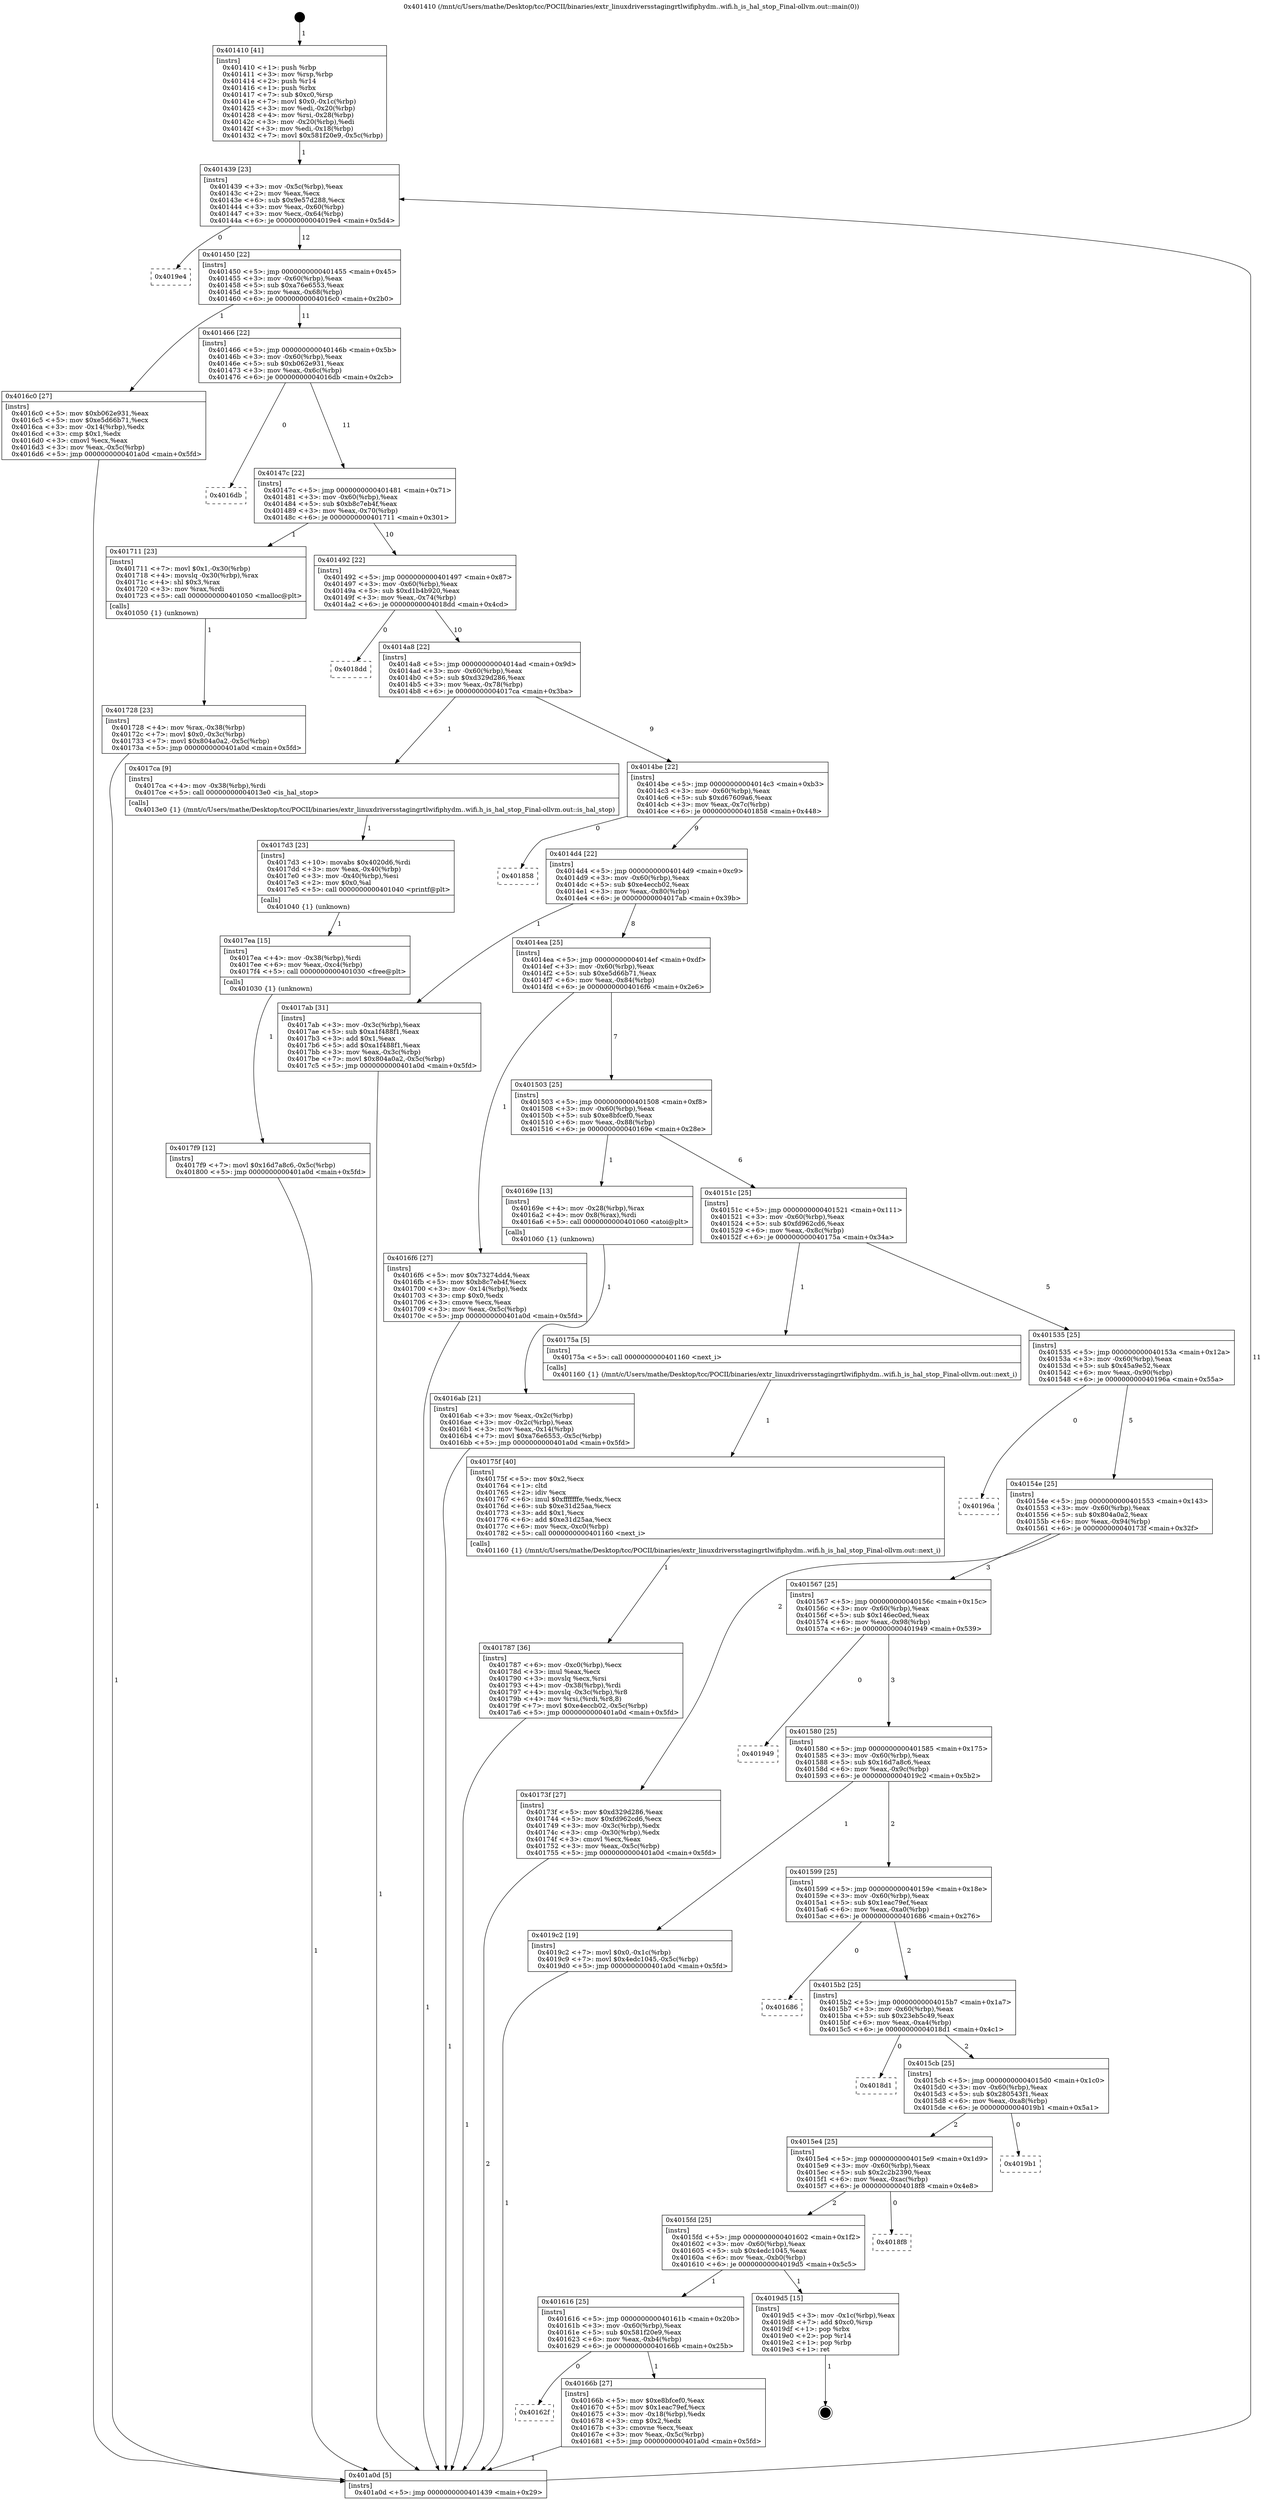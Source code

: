 digraph "0x401410" {
  label = "0x401410 (/mnt/c/Users/mathe/Desktop/tcc/POCII/binaries/extr_linuxdriversstagingrtlwifiphydm..wifi.h_is_hal_stop_Final-ollvm.out::main(0))"
  labelloc = "t"
  node[shape=record]

  Entry [label="",width=0.3,height=0.3,shape=circle,fillcolor=black,style=filled]
  "0x401439" [label="{
     0x401439 [23]\l
     | [instrs]\l
     &nbsp;&nbsp;0x401439 \<+3\>: mov -0x5c(%rbp),%eax\l
     &nbsp;&nbsp;0x40143c \<+2\>: mov %eax,%ecx\l
     &nbsp;&nbsp;0x40143e \<+6\>: sub $0x9e57d288,%ecx\l
     &nbsp;&nbsp;0x401444 \<+3\>: mov %eax,-0x60(%rbp)\l
     &nbsp;&nbsp;0x401447 \<+3\>: mov %ecx,-0x64(%rbp)\l
     &nbsp;&nbsp;0x40144a \<+6\>: je 00000000004019e4 \<main+0x5d4\>\l
  }"]
  "0x4019e4" [label="{
     0x4019e4\l
  }", style=dashed]
  "0x401450" [label="{
     0x401450 [22]\l
     | [instrs]\l
     &nbsp;&nbsp;0x401450 \<+5\>: jmp 0000000000401455 \<main+0x45\>\l
     &nbsp;&nbsp;0x401455 \<+3\>: mov -0x60(%rbp),%eax\l
     &nbsp;&nbsp;0x401458 \<+5\>: sub $0xa76e6553,%eax\l
     &nbsp;&nbsp;0x40145d \<+3\>: mov %eax,-0x68(%rbp)\l
     &nbsp;&nbsp;0x401460 \<+6\>: je 00000000004016c0 \<main+0x2b0\>\l
  }"]
  Exit [label="",width=0.3,height=0.3,shape=circle,fillcolor=black,style=filled,peripheries=2]
  "0x4016c0" [label="{
     0x4016c0 [27]\l
     | [instrs]\l
     &nbsp;&nbsp;0x4016c0 \<+5\>: mov $0xb062e931,%eax\l
     &nbsp;&nbsp;0x4016c5 \<+5\>: mov $0xe5d66b71,%ecx\l
     &nbsp;&nbsp;0x4016ca \<+3\>: mov -0x14(%rbp),%edx\l
     &nbsp;&nbsp;0x4016cd \<+3\>: cmp $0x1,%edx\l
     &nbsp;&nbsp;0x4016d0 \<+3\>: cmovl %ecx,%eax\l
     &nbsp;&nbsp;0x4016d3 \<+3\>: mov %eax,-0x5c(%rbp)\l
     &nbsp;&nbsp;0x4016d6 \<+5\>: jmp 0000000000401a0d \<main+0x5fd\>\l
  }"]
  "0x401466" [label="{
     0x401466 [22]\l
     | [instrs]\l
     &nbsp;&nbsp;0x401466 \<+5\>: jmp 000000000040146b \<main+0x5b\>\l
     &nbsp;&nbsp;0x40146b \<+3\>: mov -0x60(%rbp),%eax\l
     &nbsp;&nbsp;0x40146e \<+5\>: sub $0xb062e931,%eax\l
     &nbsp;&nbsp;0x401473 \<+3\>: mov %eax,-0x6c(%rbp)\l
     &nbsp;&nbsp;0x401476 \<+6\>: je 00000000004016db \<main+0x2cb\>\l
  }"]
  "0x4017f9" [label="{
     0x4017f9 [12]\l
     | [instrs]\l
     &nbsp;&nbsp;0x4017f9 \<+7\>: movl $0x16d7a8c6,-0x5c(%rbp)\l
     &nbsp;&nbsp;0x401800 \<+5\>: jmp 0000000000401a0d \<main+0x5fd\>\l
  }"]
  "0x4016db" [label="{
     0x4016db\l
  }", style=dashed]
  "0x40147c" [label="{
     0x40147c [22]\l
     | [instrs]\l
     &nbsp;&nbsp;0x40147c \<+5\>: jmp 0000000000401481 \<main+0x71\>\l
     &nbsp;&nbsp;0x401481 \<+3\>: mov -0x60(%rbp),%eax\l
     &nbsp;&nbsp;0x401484 \<+5\>: sub $0xb8c7eb4f,%eax\l
     &nbsp;&nbsp;0x401489 \<+3\>: mov %eax,-0x70(%rbp)\l
     &nbsp;&nbsp;0x40148c \<+6\>: je 0000000000401711 \<main+0x301\>\l
  }"]
  "0x4017ea" [label="{
     0x4017ea [15]\l
     | [instrs]\l
     &nbsp;&nbsp;0x4017ea \<+4\>: mov -0x38(%rbp),%rdi\l
     &nbsp;&nbsp;0x4017ee \<+6\>: mov %eax,-0xc4(%rbp)\l
     &nbsp;&nbsp;0x4017f4 \<+5\>: call 0000000000401030 \<free@plt\>\l
     | [calls]\l
     &nbsp;&nbsp;0x401030 \{1\} (unknown)\l
  }"]
  "0x401711" [label="{
     0x401711 [23]\l
     | [instrs]\l
     &nbsp;&nbsp;0x401711 \<+7\>: movl $0x1,-0x30(%rbp)\l
     &nbsp;&nbsp;0x401718 \<+4\>: movslq -0x30(%rbp),%rax\l
     &nbsp;&nbsp;0x40171c \<+4\>: shl $0x3,%rax\l
     &nbsp;&nbsp;0x401720 \<+3\>: mov %rax,%rdi\l
     &nbsp;&nbsp;0x401723 \<+5\>: call 0000000000401050 \<malloc@plt\>\l
     | [calls]\l
     &nbsp;&nbsp;0x401050 \{1\} (unknown)\l
  }"]
  "0x401492" [label="{
     0x401492 [22]\l
     | [instrs]\l
     &nbsp;&nbsp;0x401492 \<+5\>: jmp 0000000000401497 \<main+0x87\>\l
     &nbsp;&nbsp;0x401497 \<+3\>: mov -0x60(%rbp),%eax\l
     &nbsp;&nbsp;0x40149a \<+5\>: sub $0xd1b4b920,%eax\l
     &nbsp;&nbsp;0x40149f \<+3\>: mov %eax,-0x74(%rbp)\l
     &nbsp;&nbsp;0x4014a2 \<+6\>: je 00000000004018dd \<main+0x4cd\>\l
  }"]
  "0x4017d3" [label="{
     0x4017d3 [23]\l
     | [instrs]\l
     &nbsp;&nbsp;0x4017d3 \<+10\>: movabs $0x4020d6,%rdi\l
     &nbsp;&nbsp;0x4017dd \<+3\>: mov %eax,-0x40(%rbp)\l
     &nbsp;&nbsp;0x4017e0 \<+3\>: mov -0x40(%rbp),%esi\l
     &nbsp;&nbsp;0x4017e3 \<+2\>: mov $0x0,%al\l
     &nbsp;&nbsp;0x4017e5 \<+5\>: call 0000000000401040 \<printf@plt\>\l
     | [calls]\l
     &nbsp;&nbsp;0x401040 \{1\} (unknown)\l
  }"]
  "0x4018dd" [label="{
     0x4018dd\l
  }", style=dashed]
  "0x4014a8" [label="{
     0x4014a8 [22]\l
     | [instrs]\l
     &nbsp;&nbsp;0x4014a8 \<+5\>: jmp 00000000004014ad \<main+0x9d\>\l
     &nbsp;&nbsp;0x4014ad \<+3\>: mov -0x60(%rbp),%eax\l
     &nbsp;&nbsp;0x4014b0 \<+5\>: sub $0xd329d286,%eax\l
     &nbsp;&nbsp;0x4014b5 \<+3\>: mov %eax,-0x78(%rbp)\l
     &nbsp;&nbsp;0x4014b8 \<+6\>: je 00000000004017ca \<main+0x3ba\>\l
  }"]
  "0x401787" [label="{
     0x401787 [36]\l
     | [instrs]\l
     &nbsp;&nbsp;0x401787 \<+6\>: mov -0xc0(%rbp),%ecx\l
     &nbsp;&nbsp;0x40178d \<+3\>: imul %eax,%ecx\l
     &nbsp;&nbsp;0x401790 \<+3\>: movslq %ecx,%rsi\l
     &nbsp;&nbsp;0x401793 \<+4\>: mov -0x38(%rbp),%rdi\l
     &nbsp;&nbsp;0x401797 \<+4\>: movslq -0x3c(%rbp),%r8\l
     &nbsp;&nbsp;0x40179b \<+4\>: mov %rsi,(%rdi,%r8,8)\l
     &nbsp;&nbsp;0x40179f \<+7\>: movl $0xe4eccb02,-0x5c(%rbp)\l
     &nbsp;&nbsp;0x4017a6 \<+5\>: jmp 0000000000401a0d \<main+0x5fd\>\l
  }"]
  "0x4017ca" [label="{
     0x4017ca [9]\l
     | [instrs]\l
     &nbsp;&nbsp;0x4017ca \<+4\>: mov -0x38(%rbp),%rdi\l
     &nbsp;&nbsp;0x4017ce \<+5\>: call 00000000004013e0 \<is_hal_stop\>\l
     | [calls]\l
     &nbsp;&nbsp;0x4013e0 \{1\} (/mnt/c/Users/mathe/Desktop/tcc/POCII/binaries/extr_linuxdriversstagingrtlwifiphydm..wifi.h_is_hal_stop_Final-ollvm.out::is_hal_stop)\l
  }"]
  "0x4014be" [label="{
     0x4014be [22]\l
     | [instrs]\l
     &nbsp;&nbsp;0x4014be \<+5\>: jmp 00000000004014c3 \<main+0xb3\>\l
     &nbsp;&nbsp;0x4014c3 \<+3\>: mov -0x60(%rbp),%eax\l
     &nbsp;&nbsp;0x4014c6 \<+5\>: sub $0xd67609a6,%eax\l
     &nbsp;&nbsp;0x4014cb \<+3\>: mov %eax,-0x7c(%rbp)\l
     &nbsp;&nbsp;0x4014ce \<+6\>: je 0000000000401858 \<main+0x448\>\l
  }"]
  "0x40175f" [label="{
     0x40175f [40]\l
     | [instrs]\l
     &nbsp;&nbsp;0x40175f \<+5\>: mov $0x2,%ecx\l
     &nbsp;&nbsp;0x401764 \<+1\>: cltd\l
     &nbsp;&nbsp;0x401765 \<+2\>: idiv %ecx\l
     &nbsp;&nbsp;0x401767 \<+6\>: imul $0xfffffffe,%edx,%ecx\l
     &nbsp;&nbsp;0x40176d \<+6\>: sub $0xe31d25aa,%ecx\l
     &nbsp;&nbsp;0x401773 \<+3\>: add $0x1,%ecx\l
     &nbsp;&nbsp;0x401776 \<+6\>: add $0xe31d25aa,%ecx\l
     &nbsp;&nbsp;0x40177c \<+6\>: mov %ecx,-0xc0(%rbp)\l
     &nbsp;&nbsp;0x401782 \<+5\>: call 0000000000401160 \<next_i\>\l
     | [calls]\l
     &nbsp;&nbsp;0x401160 \{1\} (/mnt/c/Users/mathe/Desktop/tcc/POCII/binaries/extr_linuxdriversstagingrtlwifiphydm..wifi.h_is_hal_stop_Final-ollvm.out::next_i)\l
  }"]
  "0x401858" [label="{
     0x401858\l
  }", style=dashed]
  "0x4014d4" [label="{
     0x4014d4 [22]\l
     | [instrs]\l
     &nbsp;&nbsp;0x4014d4 \<+5\>: jmp 00000000004014d9 \<main+0xc9\>\l
     &nbsp;&nbsp;0x4014d9 \<+3\>: mov -0x60(%rbp),%eax\l
     &nbsp;&nbsp;0x4014dc \<+5\>: sub $0xe4eccb02,%eax\l
     &nbsp;&nbsp;0x4014e1 \<+3\>: mov %eax,-0x80(%rbp)\l
     &nbsp;&nbsp;0x4014e4 \<+6\>: je 00000000004017ab \<main+0x39b\>\l
  }"]
  "0x401728" [label="{
     0x401728 [23]\l
     | [instrs]\l
     &nbsp;&nbsp;0x401728 \<+4\>: mov %rax,-0x38(%rbp)\l
     &nbsp;&nbsp;0x40172c \<+7\>: movl $0x0,-0x3c(%rbp)\l
     &nbsp;&nbsp;0x401733 \<+7\>: movl $0x804a0a2,-0x5c(%rbp)\l
     &nbsp;&nbsp;0x40173a \<+5\>: jmp 0000000000401a0d \<main+0x5fd\>\l
  }"]
  "0x4017ab" [label="{
     0x4017ab [31]\l
     | [instrs]\l
     &nbsp;&nbsp;0x4017ab \<+3\>: mov -0x3c(%rbp),%eax\l
     &nbsp;&nbsp;0x4017ae \<+5\>: sub $0xa1f488f1,%eax\l
     &nbsp;&nbsp;0x4017b3 \<+3\>: add $0x1,%eax\l
     &nbsp;&nbsp;0x4017b6 \<+5\>: add $0xa1f488f1,%eax\l
     &nbsp;&nbsp;0x4017bb \<+3\>: mov %eax,-0x3c(%rbp)\l
     &nbsp;&nbsp;0x4017be \<+7\>: movl $0x804a0a2,-0x5c(%rbp)\l
     &nbsp;&nbsp;0x4017c5 \<+5\>: jmp 0000000000401a0d \<main+0x5fd\>\l
  }"]
  "0x4014ea" [label="{
     0x4014ea [25]\l
     | [instrs]\l
     &nbsp;&nbsp;0x4014ea \<+5\>: jmp 00000000004014ef \<main+0xdf\>\l
     &nbsp;&nbsp;0x4014ef \<+3\>: mov -0x60(%rbp),%eax\l
     &nbsp;&nbsp;0x4014f2 \<+5\>: sub $0xe5d66b71,%eax\l
     &nbsp;&nbsp;0x4014f7 \<+6\>: mov %eax,-0x84(%rbp)\l
     &nbsp;&nbsp;0x4014fd \<+6\>: je 00000000004016f6 \<main+0x2e6\>\l
  }"]
  "0x4016ab" [label="{
     0x4016ab [21]\l
     | [instrs]\l
     &nbsp;&nbsp;0x4016ab \<+3\>: mov %eax,-0x2c(%rbp)\l
     &nbsp;&nbsp;0x4016ae \<+3\>: mov -0x2c(%rbp),%eax\l
     &nbsp;&nbsp;0x4016b1 \<+3\>: mov %eax,-0x14(%rbp)\l
     &nbsp;&nbsp;0x4016b4 \<+7\>: movl $0xa76e6553,-0x5c(%rbp)\l
     &nbsp;&nbsp;0x4016bb \<+5\>: jmp 0000000000401a0d \<main+0x5fd\>\l
  }"]
  "0x4016f6" [label="{
     0x4016f6 [27]\l
     | [instrs]\l
     &nbsp;&nbsp;0x4016f6 \<+5\>: mov $0x73274dd4,%eax\l
     &nbsp;&nbsp;0x4016fb \<+5\>: mov $0xb8c7eb4f,%ecx\l
     &nbsp;&nbsp;0x401700 \<+3\>: mov -0x14(%rbp),%edx\l
     &nbsp;&nbsp;0x401703 \<+3\>: cmp $0x0,%edx\l
     &nbsp;&nbsp;0x401706 \<+3\>: cmove %ecx,%eax\l
     &nbsp;&nbsp;0x401709 \<+3\>: mov %eax,-0x5c(%rbp)\l
     &nbsp;&nbsp;0x40170c \<+5\>: jmp 0000000000401a0d \<main+0x5fd\>\l
  }"]
  "0x401503" [label="{
     0x401503 [25]\l
     | [instrs]\l
     &nbsp;&nbsp;0x401503 \<+5\>: jmp 0000000000401508 \<main+0xf8\>\l
     &nbsp;&nbsp;0x401508 \<+3\>: mov -0x60(%rbp),%eax\l
     &nbsp;&nbsp;0x40150b \<+5\>: sub $0xe8bfcef0,%eax\l
     &nbsp;&nbsp;0x401510 \<+6\>: mov %eax,-0x88(%rbp)\l
     &nbsp;&nbsp;0x401516 \<+6\>: je 000000000040169e \<main+0x28e\>\l
  }"]
  "0x401410" [label="{
     0x401410 [41]\l
     | [instrs]\l
     &nbsp;&nbsp;0x401410 \<+1\>: push %rbp\l
     &nbsp;&nbsp;0x401411 \<+3\>: mov %rsp,%rbp\l
     &nbsp;&nbsp;0x401414 \<+2\>: push %r14\l
     &nbsp;&nbsp;0x401416 \<+1\>: push %rbx\l
     &nbsp;&nbsp;0x401417 \<+7\>: sub $0xc0,%rsp\l
     &nbsp;&nbsp;0x40141e \<+7\>: movl $0x0,-0x1c(%rbp)\l
     &nbsp;&nbsp;0x401425 \<+3\>: mov %edi,-0x20(%rbp)\l
     &nbsp;&nbsp;0x401428 \<+4\>: mov %rsi,-0x28(%rbp)\l
     &nbsp;&nbsp;0x40142c \<+3\>: mov -0x20(%rbp),%edi\l
     &nbsp;&nbsp;0x40142f \<+3\>: mov %edi,-0x18(%rbp)\l
     &nbsp;&nbsp;0x401432 \<+7\>: movl $0x581f20e9,-0x5c(%rbp)\l
  }"]
  "0x40169e" [label="{
     0x40169e [13]\l
     | [instrs]\l
     &nbsp;&nbsp;0x40169e \<+4\>: mov -0x28(%rbp),%rax\l
     &nbsp;&nbsp;0x4016a2 \<+4\>: mov 0x8(%rax),%rdi\l
     &nbsp;&nbsp;0x4016a6 \<+5\>: call 0000000000401060 \<atoi@plt\>\l
     | [calls]\l
     &nbsp;&nbsp;0x401060 \{1\} (unknown)\l
  }"]
  "0x40151c" [label="{
     0x40151c [25]\l
     | [instrs]\l
     &nbsp;&nbsp;0x40151c \<+5\>: jmp 0000000000401521 \<main+0x111\>\l
     &nbsp;&nbsp;0x401521 \<+3\>: mov -0x60(%rbp),%eax\l
     &nbsp;&nbsp;0x401524 \<+5\>: sub $0xfd962cd6,%eax\l
     &nbsp;&nbsp;0x401529 \<+6\>: mov %eax,-0x8c(%rbp)\l
     &nbsp;&nbsp;0x40152f \<+6\>: je 000000000040175a \<main+0x34a\>\l
  }"]
  "0x401a0d" [label="{
     0x401a0d [5]\l
     | [instrs]\l
     &nbsp;&nbsp;0x401a0d \<+5\>: jmp 0000000000401439 \<main+0x29\>\l
  }"]
  "0x40175a" [label="{
     0x40175a [5]\l
     | [instrs]\l
     &nbsp;&nbsp;0x40175a \<+5\>: call 0000000000401160 \<next_i\>\l
     | [calls]\l
     &nbsp;&nbsp;0x401160 \{1\} (/mnt/c/Users/mathe/Desktop/tcc/POCII/binaries/extr_linuxdriversstagingrtlwifiphydm..wifi.h_is_hal_stop_Final-ollvm.out::next_i)\l
  }"]
  "0x401535" [label="{
     0x401535 [25]\l
     | [instrs]\l
     &nbsp;&nbsp;0x401535 \<+5\>: jmp 000000000040153a \<main+0x12a\>\l
     &nbsp;&nbsp;0x40153a \<+3\>: mov -0x60(%rbp),%eax\l
     &nbsp;&nbsp;0x40153d \<+5\>: sub $0x45a9e52,%eax\l
     &nbsp;&nbsp;0x401542 \<+6\>: mov %eax,-0x90(%rbp)\l
     &nbsp;&nbsp;0x401548 \<+6\>: je 000000000040196a \<main+0x55a\>\l
  }"]
  "0x40162f" [label="{
     0x40162f\l
  }", style=dashed]
  "0x40196a" [label="{
     0x40196a\l
  }", style=dashed]
  "0x40154e" [label="{
     0x40154e [25]\l
     | [instrs]\l
     &nbsp;&nbsp;0x40154e \<+5\>: jmp 0000000000401553 \<main+0x143\>\l
     &nbsp;&nbsp;0x401553 \<+3\>: mov -0x60(%rbp),%eax\l
     &nbsp;&nbsp;0x401556 \<+5\>: sub $0x804a0a2,%eax\l
     &nbsp;&nbsp;0x40155b \<+6\>: mov %eax,-0x94(%rbp)\l
     &nbsp;&nbsp;0x401561 \<+6\>: je 000000000040173f \<main+0x32f\>\l
  }"]
  "0x40166b" [label="{
     0x40166b [27]\l
     | [instrs]\l
     &nbsp;&nbsp;0x40166b \<+5\>: mov $0xe8bfcef0,%eax\l
     &nbsp;&nbsp;0x401670 \<+5\>: mov $0x1eac79ef,%ecx\l
     &nbsp;&nbsp;0x401675 \<+3\>: mov -0x18(%rbp),%edx\l
     &nbsp;&nbsp;0x401678 \<+3\>: cmp $0x2,%edx\l
     &nbsp;&nbsp;0x40167b \<+3\>: cmovne %ecx,%eax\l
     &nbsp;&nbsp;0x40167e \<+3\>: mov %eax,-0x5c(%rbp)\l
     &nbsp;&nbsp;0x401681 \<+5\>: jmp 0000000000401a0d \<main+0x5fd\>\l
  }"]
  "0x40173f" [label="{
     0x40173f [27]\l
     | [instrs]\l
     &nbsp;&nbsp;0x40173f \<+5\>: mov $0xd329d286,%eax\l
     &nbsp;&nbsp;0x401744 \<+5\>: mov $0xfd962cd6,%ecx\l
     &nbsp;&nbsp;0x401749 \<+3\>: mov -0x3c(%rbp),%edx\l
     &nbsp;&nbsp;0x40174c \<+3\>: cmp -0x30(%rbp),%edx\l
     &nbsp;&nbsp;0x40174f \<+3\>: cmovl %ecx,%eax\l
     &nbsp;&nbsp;0x401752 \<+3\>: mov %eax,-0x5c(%rbp)\l
     &nbsp;&nbsp;0x401755 \<+5\>: jmp 0000000000401a0d \<main+0x5fd\>\l
  }"]
  "0x401567" [label="{
     0x401567 [25]\l
     | [instrs]\l
     &nbsp;&nbsp;0x401567 \<+5\>: jmp 000000000040156c \<main+0x15c\>\l
     &nbsp;&nbsp;0x40156c \<+3\>: mov -0x60(%rbp),%eax\l
     &nbsp;&nbsp;0x40156f \<+5\>: sub $0x146ec0ed,%eax\l
     &nbsp;&nbsp;0x401574 \<+6\>: mov %eax,-0x98(%rbp)\l
     &nbsp;&nbsp;0x40157a \<+6\>: je 0000000000401949 \<main+0x539\>\l
  }"]
  "0x401616" [label="{
     0x401616 [25]\l
     | [instrs]\l
     &nbsp;&nbsp;0x401616 \<+5\>: jmp 000000000040161b \<main+0x20b\>\l
     &nbsp;&nbsp;0x40161b \<+3\>: mov -0x60(%rbp),%eax\l
     &nbsp;&nbsp;0x40161e \<+5\>: sub $0x581f20e9,%eax\l
     &nbsp;&nbsp;0x401623 \<+6\>: mov %eax,-0xb4(%rbp)\l
     &nbsp;&nbsp;0x401629 \<+6\>: je 000000000040166b \<main+0x25b\>\l
  }"]
  "0x401949" [label="{
     0x401949\l
  }", style=dashed]
  "0x401580" [label="{
     0x401580 [25]\l
     | [instrs]\l
     &nbsp;&nbsp;0x401580 \<+5\>: jmp 0000000000401585 \<main+0x175\>\l
     &nbsp;&nbsp;0x401585 \<+3\>: mov -0x60(%rbp),%eax\l
     &nbsp;&nbsp;0x401588 \<+5\>: sub $0x16d7a8c6,%eax\l
     &nbsp;&nbsp;0x40158d \<+6\>: mov %eax,-0x9c(%rbp)\l
     &nbsp;&nbsp;0x401593 \<+6\>: je 00000000004019c2 \<main+0x5b2\>\l
  }"]
  "0x4019d5" [label="{
     0x4019d5 [15]\l
     | [instrs]\l
     &nbsp;&nbsp;0x4019d5 \<+3\>: mov -0x1c(%rbp),%eax\l
     &nbsp;&nbsp;0x4019d8 \<+7\>: add $0xc0,%rsp\l
     &nbsp;&nbsp;0x4019df \<+1\>: pop %rbx\l
     &nbsp;&nbsp;0x4019e0 \<+2\>: pop %r14\l
     &nbsp;&nbsp;0x4019e2 \<+1\>: pop %rbp\l
     &nbsp;&nbsp;0x4019e3 \<+1\>: ret\l
  }"]
  "0x4019c2" [label="{
     0x4019c2 [19]\l
     | [instrs]\l
     &nbsp;&nbsp;0x4019c2 \<+7\>: movl $0x0,-0x1c(%rbp)\l
     &nbsp;&nbsp;0x4019c9 \<+7\>: movl $0x4edc1045,-0x5c(%rbp)\l
     &nbsp;&nbsp;0x4019d0 \<+5\>: jmp 0000000000401a0d \<main+0x5fd\>\l
  }"]
  "0x401599" [label="{
     0x401599 [25]\l
     | [instrs]\l
     &nbsp;&nbsp;0x401599 \<+5\>: jmp 000000000040159e \<main+0x18e\>\l
     &nbsp;&nbsp;0x40159e \<+3\>: mov -0x60(%rbp),%eax\l
     &nbsp;&nbsp;0x4015a1 \<+5\>: sub $0x1eac79ef,%eax\l
     &nbsp;&nbsp;0x4015a6 \<+6\>: mov %eax,-0xa0(%rbp)\l
     &nbsp;&nbsp;0x4015ac \<+6\>: je 0000000000401686 \<main+0x276\>\l
  }"]
  "0x4015fd" [label="{
     0x4015fd [25]\l
     | [instrs]\l
     &nbsp;&nbsp;0x4015fd \<+5\>: jmp 0000000000401602 \<main+0x1f2\>\l
     &nbsp;&nbsp;0x401602 \<+3\>: mov -0x60(%rbp),%eax\l
     &nbsp;&nbsp;0x401605 \<+5\>: sub $0x4edc1045,%eax\l
     &nbsp;&nbsp;0x40160a \<+6\>: mov %eax,-0xb0(%rbp)\l
     &nbsp;&nbsp;0x401610 \<+6\>: je 00000000004019d5 \<main+0x5c5\>\l
  }"]
  "0x401686" [label="{
     0x401686\l
  }", style=dashed]
  "0x4015b2" [label="{
     0x4015b2 [25]\l
     | [instrs]\l
     &nbsp;&nbsp;0x4015b2 \<+5\>: jmp 00000000004015b7 \<main+0x1a7\>\l
     &nbsp;&nbsp;0x4015b7 \<+3\>: mov -0x60(%rbp),%eax\l
     &nbsp;&nbsp;0x4015ba \<+5\>: sub $0x23eb5c49,%eax\l
     &nbsp;&nbsp;0x4015bf \<+6\>: mov %eax,-0xa4(%rbp)\l
     &nbsp;&nbsp;0x4015c5 \<+6\>: je 00000000004018d1 \<main+0x4c1\>\l
  }"]
  "0x4018f8" [label="{
     0x4018f8\l
  }", style=dashed]
  "0x4018d1" [label="{
     0x4018d1\l
  }", style=dashed]
  "0x4015cb" [label="{
     0x4015cb [25]\l
     | [instrs]\l
     &nbsp;&nbsp;0x4015cb \<+5\>: jmp 00000000004015d0 \<main+0x1c0\>\l
     &nbsp;&nbsp;0x4015d0 \<+3\>: mov -0x60(%rbp),%eax\l
     &nbsp;&nbsp;0x4015d3 \<+5\>: sub $0x280543f1,%eax\l
     &nbsp;&nbsp;0x4015d8 \<+6\>: mov %eax,-0xa8(%rbp)\l
     &nbsp;&nbsp;0x4015de \<+6\>: je 00000000004019b1 \<main+0x5a1\>\l
  }"]
  "0x4015e4" [label="{
     0x4015e4 [25]\l
     | [instrs]\l
     &nbsp;&nbsp;0x4015e4 \<+5\>: jmp 00000000004015e9 \<main+0x1d9\>\l
     &nbsp;&nbsp;0x4015e9 \<+3\>: mov -0x60(%rbp),%eax\l
     &nbsp;&nbsp;0x4015ec \<+5\>: sub $0x2c2b2390,%eax\l
     &nbsp;&nbsp;0x4015f1 \<+6\>: mov %eax,-0xac(%rbp)\l
     &nbsp;&nbsp;0x4015f7 \<+6\>: je 00000000004018f8 \<main+0x4e8\>\l
  }"]
  "0x4019b1" [label="{
     0x4019b1\l
  }", style=dashed]
  Entry -> "0x401410" [label=" 1"]
  "0x401439" -> "0x4019e4" [label=" 0"]
  "0x401439" -> "0x401450" [label=" 12"]
  "0x4019d5" -> Exit [label=" 1"]
  "0x401450" -> "0x4016c0" [label=" 1"]
  "0x401450" -> "0x401466" [label=" 11"]
  "0x4019c2" -> "0x401a0d" [label=" 1"]
  "0x401466" -> "0x4016db" [label=" 0"]
  "0x401466" -> "0x40147c" [label=" 11"]
  "0x4017f9" -> "0x401a0d" [label=" 1"]
  "0x40147c" -> "0x401711" [label=" 1"]
  "0x40147c" -> "0x401492" [label=" 10"]
  "0x4017ea" -> "0x4017f9" [label=" 1"]
  "0x401492" -> "0x4018dd" [label=" 0"]
  "0x401492" -> "0x4014a8" [label=" 10"]
  "0x4017d3" -> "0x4017ea" [label=" 1"]
  "0x4014a8" -> "0x4017ca" [label=" 1"]
  "0x4014a8" -> "0x4014be" [label=" 9"]
  "0x4017ca" -> "0x4017d3" [label=" 1"]
  "0x4014be" -> "0x401858" [label=" 0"]
  "0x4014be" -> "0x4014d4" [label=" 9"]
  "0x4017ab" -> "0x401a0d" [label=" 1"]
  "0x4014d4" -> "0x4017ab" [label=" 1"]
  "0x4014d4" -> "0x4014ea" [label=" 8"]
  "0x401787" -> "0x401a0d" [label=" 1"]
  "0x4014ea" -> "0x4016f6" [label=" 1"]
  "0x4014ea" -> "0x401503" [label=" 7"]
  "0x40175f" -> "0x401787" [label=" 1"]
  "0x401503" -> "0x40169e" [label=" 1"]
  "0x401503" -> "0x40151c" [label=" 6"]
  "0x40175a" -> "0x40175f" [label=" 1"]
  "0x40151c" -> "0x40175a" [label=" 1"]
  "0x40151c" -> "0x401535" [label=" 5"]
  "0x40173f" -> "0x401a0d" [label=" 2"]
  "0x401535" -> "0x40196a" [label=" 0"]
  "0x401535" -> "0x40154e" [label=" 5"]
  "0x401728" -> "0x401a0d" [label=" 1"]
  "0x40154e" -> "0x40173f" [label=" 2"]
  "0x40154e" -> "0x401567" [label=" 3"]
  "0x401711" -> "0x401728" [label=" 1"]
  "0x401567" -> "0x401949" [label=" 0"]
  "0x401567" -> "0x401580" [label=" 3"]
  "0x4016c0" -> "0x401a0d" [label=" 1"]
  "0x401580" -> "0x4019c2" [label=" 1"]
  "0x401580" -> "0x401599" [label=" 2"]
  "0x4016ab" -> "0x401a0d" [label=" 1"]
  "0x401599" -> "0x401686" [label=" 0"]
  "0x401599" -> "0x4015b2" [label=" 2"]
  "0x401a0d" -> "0x401439" [label=" 11"]
  "0x4015b2" -> "0x4018d1" [label=" 0"]
  "0x4015b2" -> "0x4015cb" [label=" 2"]
  "0x401410" -> "0x401439" [label=" 1"]
  "0x4015cb" -> "0x4019b1" [label=" 0"]
  "0x4015cb" -> "0x4015e4" [label=" 2"]
  "0x40166b" -> "0x401a0d" [label=" 1"]
  "0x4015e4" -> "0x4018f8" [label=" 0"]
  "0x4015e4" -> "0x4015fd" [label=" 2"]
  "0x40169e" -> "0x4016ab" [label=" 1"]
  "0x4015fd" -> "0x4019d5" [label=" 1"]
  "0x4015fd" -> "0x401616" [label=" 1"]
  "0x4016f6" -> "0x401a0d" [label=" 1"]
  "0x401616" -> "0x40166b" [label=" 1"]
  "0x401616" -> "0x40162f" [label=" 0"]
}
